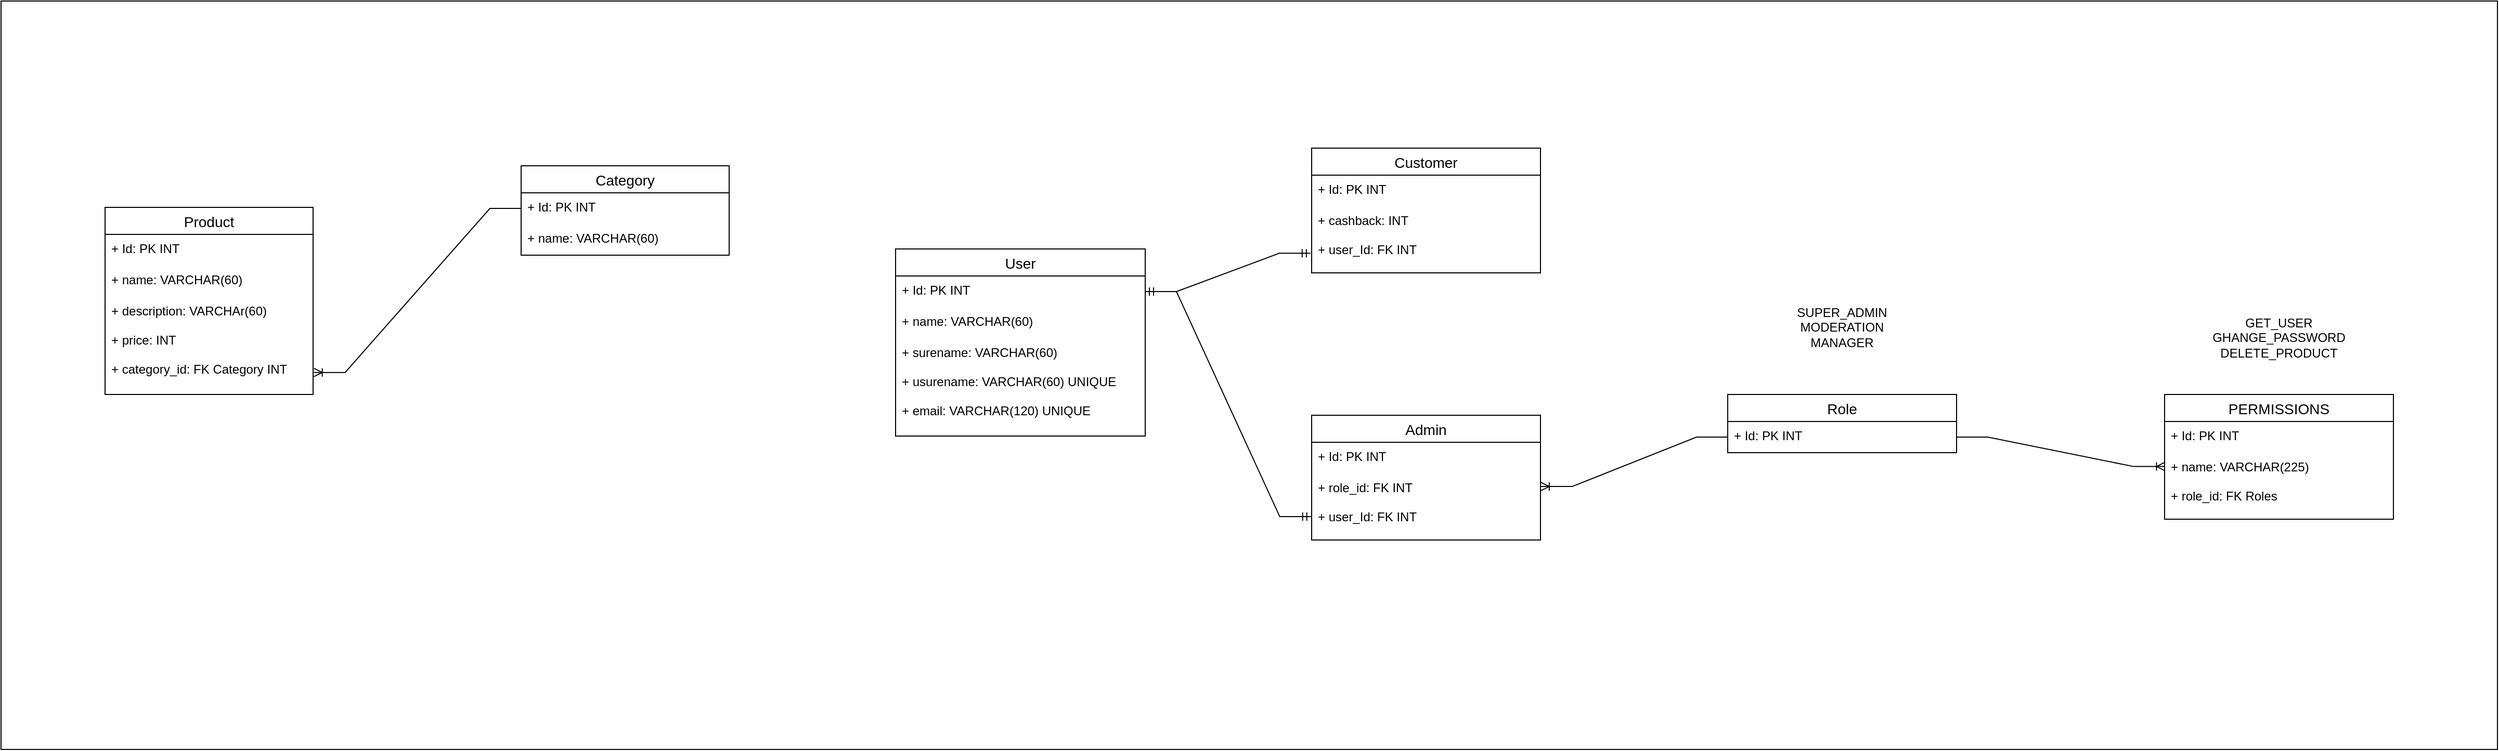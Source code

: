 <mxfile version="20.8.23"><diagram id="R2lEEEUBdFMjLlhIrx00" name="Page-1"><mxGraphModel dx="3363" dy="1910" grid="1" gridSize="10" guides="1" tooltips="1" connect="1" arrows="1" fold="1" page="1" pageScale="1" pageWidth="3300" pageHeight="4681" math="0" shadow="0" extFonts="Permanent Marker^https://fonts.googleapis.com/css?family=Permanent+Marker"><root><mxCell id="0"/><mxCell id="1" parent="0"/><mxCell id="68t_fECuj05GLeHBb6RO-40" value="" style="rounded=0;whiteSpace=wrap;html=1;" vertex="1" parent="1"><mxGeometry y="960" width="2400" height="720" as="geometry"/></mxCell><mxCell id="68t_fECuj05GLeHBb6RO-3" value="Product" style="swimlane;fontStyle=0;childLayout=stackLayout;horizontal=1;startSize=26;horizontalStack=0;resizeParent=1;resizeParentMax=0;resizeLast=0;collapsible=1;marginBottom=0;align=center;fontSize=14;" vertex="1" parent="1"><mxGeometry x="100" y="1158.5" width="200" height="180" as="geometry"/></mxCell><mxCell id="68t_fECuj05GLeHBb6RO-4" value="+ Id: PK INT" style="text;strokeColor=none;fillColor=none;spacingLeft=4;spacingRight=4;overflow=hidden;rotatable=0;points=[[0,0.5],[1,0.5]];portConstraint=eastwest;fontSize=12;" vertex="1" parent="68t_fECuj05GLeHBb6RO-3"><mxGeometry y="26" width="200" height="30" as="geometry"/></mxCell><mxCell id="68t_fECuj05GLeHBb6RO-5" value="+ name: VARCHAR(60)" style="text;strokeColor=none;fillColor=none;spacingLeft=4;spacingRight=4;overflow=hidden;rotatable=0;points=[[0,0.5],[1,0.5]];portConstraint=eastwest;fontSize=12;" vertex="1" parent="68t_fECuj05GLeHBb6RO-3"><mxGeometry y="56" width="200" height="30" as="geometry"/></mxCell><mxCell id="68t_fECuj05GLeHBb6RO-6" value="+ description: VARCHAr(60)&#10;&#10;+ price: INT&#10;&#10;+ category_id: FK Category INT" style="text;strokeColor=none;fillColor=none;spacingLeft=4;spacingRight=4;overflow=hidden;rotatable=0;points=[[0,0.5],[1,0.5]];portConstraint=eastwest;fontSize=12;" vertex="1" parent="68t_fECuj05GLeHBb6RO-3"><mxGeometry y="86" width="200" height="94" as="geometry"/></mxCell><mxCell id="68t_fECuj05GLeHBb6RO-9" value="Category" style="swimlane;fontStyle=0;childLayout=stackLayout;horizontal=1;startSize=26;horizontalStack=0;resizeParent=1;resizeParentMax=0;resizeLast=0;collapsible=1;marginBottom=0;align=center;fontSize=14;" vertex="1" parent="1"><mxGeometry x="500" y="1118.5" width="200" height="86" as="geometry"/></mxCell><mxCell id="68t_fECuj05GLeHBb6RO-10" value="+ Id: PK INT" style="text;strokeColor=none;fillColor=none;spacingLeft=4;spacingRight=4;overflow=hidden;rotatable=0;points=[[0,0.5],[1,0.5]];portConstraint=eastwest;fontSize=12;" vertex="1" parent="68t_fECuj05GLeHBb6RO-9"><mxGeometry y="26" width="200" height="30" as="geometry"/></mxCell><mxCell id="68t_fECuj05GLeHBb6RO-11" value="+ name: VARCHAR(60)" style="text;strokeColor=none;fillColor=none;spacingLeft=4;spacingRight=4;overflow=hidden;rotatable=0;points=[[0,0.5],[1,0.5]];portConstraint=eastwest;fontSize=12;" vertex="1" parent="68t_fECuj05GLeHBb6RO-9"><mxGeometry y="56" width="200" height="30" as="geometry"/></mxCell><mxCell id="68t_fECuj05GLeHBb6RO-13" value="" style="edgeStyle=entityRelationEdgeStyle;fontSize=12;html=1;endArrow=ERoneToMany;rounded=0;exitX=0;exitY=0.5;exitDx=0;exitDy=0;entryX=1.004;entryY=0.775;entryDx=0;entryDy=0;entryPerimeter=0;" edge="1" parent="1" source="68t_fECuj05GLeHBb6RO-10" target="68t_fECuj05GLeHBb6RO-6"><mxGeometry width="100" height="100" relative="1" as="geometry"><mxPoint x="390" y="1338.5" as="sourcePoint"/><mxPoint x="430" y="1308.5" as="targetPoint"/></mxGeometry></mxCell><mxCell id="68t_fECuj05GLeHBb6RO-14" value="User" style="swimlane;fontStyle=0;childLayout=stackLayout;horizontal=1;startSize=26;horizontalStack=0;resizeParent=1;resizeParentMax=0;resizeLast=0;collapsible=1;marginBottom=0;align=center;fontSize=14;" vertex="1" parent="1"><mxGeometry x="860" y="1198.5" width="240" height="180" as="geometry"/></mxCell><mxCell id="68t_fECuj05GLeHBb6RO-15" value="+ Id: PK INT" style="text;strokeColor=none;fillColor=none;spacingLeft=4;spacingRight=4;overflow=hidden;rotatable=0;points=[[0,0.5],[1,0.5]];portConstraint=eastwest;fontSize=12;" vertex="1" parent="68t_fECuj05GLeHBb6RO-14"><mxGeometry y="26" width="240" height="30" as="geometry"/></mxCell><mxCell id="68t_fECuj05GLeHBb6RO-16" value="+ name: VARCHAR(60)" style="text;strokeColor=none;fillColor=none;spacingLeft=4;spacingRight=4;overflow=hidden;rotatable=0;points=[[0,0.5],[1,0.5]];portConstraint=eastwest;fontSize=12;" vertex="1" parent="68t_fECuj05GLeHBb6RO-14"><mxGeometry y="56" width="240" height="30" as="geometry"/></mxCell><mxCell id="68t_fECuj05GLeHBb6RO-17" value="+ surename: VARCHAR(60)&#10;&#10;+ usurename: VARCHAR(60) UNIQUE&#10;&#10;+ email: VARCHAR(120) UNIQUE" style="text;strokeColor=none;fillColor=none;spacingLeft=4;spacingRight=4;overflow=hidden;rotatable=0;points=[[0,0.5],[1,0.5]];portConstraint=eastwest;fontSize=12;" vertex="1" parent="68t_fECuj05GLeHBb6RO-14"><mxGeometry y="86" width="240" height="94" as="geometry"/></mxCell><mxCell id="68t_fECuj05GLeHBb6RO-18" value="Customer" style="swimlane;fontStyle=0;childLayout=stackLayout;horizontal=1;startSize=26;horizontalStack=0;resizeParent=1;resizeParentMax=0;resizeLast=0;collapsible=1;marginBottom=0;align=center;fontSize=14;" vertex="1" parent="1"><mxGeometry x="1260" y="1101.5" width="220" height="120" as="geometry"/></mxCell><mxCell id="68t_fECuj05GLeHBb6RO-19" value="+ Id: PK INT" style="text;strokeColor=none;fillColor=none;spacingLeft=4;spacingRight=4;overflow=hidden;rotatable=0;points=[[0,0.5],[1,0.5]];portConstraint=eastwest;fontSize=12;" vertex="1" parent="68t_fECuj05GLeHBb6RO-18"><mxGeometry y="26" width="220" height="30" as="geometry"/></mxCell><mxCell id="68t_fECuj05GLeHBb6RO-20" value="+ cashback: INT&#10;&#10;+ user_Id: FK INT" style="text;strokeColor=none;fillColor=none;spacingLeft=4;spacingRight=4;overflow=hidden;rotatable=0;points=[[0,0.5],[1,0.5]];portConstraint=eastwest;fontSize=12;" vertex="1" parent="68t_fECuj05GLeHBb6RO-18"><mxGeometry y="56" width="220" height="64" as="geometry"/></mxCell><mxCell id="68t_fECuj05GLeHBb6RO-22" value="Admin" style="swimlane;fontStyle=0;childLayout=stackLayout;horizontal=1;startSize=26;horizontalStack=0;resizeParent=1;resizeParentMax=0;resizeLast=0;collapsible=1;marginBottom=0;align=center;fontSize=14;" vertex="1" parent="1"><mxGeometry x="1260" y="1358.5" width="220" height="120" as="geometry"/></mxCell><mxCell id="68t_fECuj05GLeHBb6RO-23" value="+ Id: PK INT" style="text;strokeColor=none;fillColor=none;spacingLeft=4;spacingRight=4;overflow=hidden;rotatable=0;points=[[0,0.5],[1,0.5]];portConstraint=eastwest;fontSize=12;" vertex="1" parent="68t_fECuj05GLeHBb6RO-22"><mxGeometry y="26" width="220" height="30" as="geometry"/></mxCell><mxCell id="68t_fECuj05GLeHBb6RO-24" value="+ role_id: FK INT&#10;&#10;+ user_Id: FK INT" style="text;strokeColor=none;fillColor=none;spacingLeft=4;spacingRight=4;overflow=hidden;rotatable=0;points=[[0,0.5],[1,0.5]];portConstraint=eastwest;fontSize=12;" vertex="1" parent="68t_fECuj05GLeHBb6RO-22"><mxGeometry y="56" width="220" height="64" as="geometry"/></mxCell><mxCell id="68t_fECuj05GLeHBb6RO-25" value="Role" style="swimlane;fontStyle=0;childLayout=stackLayout;horizontal=1;startSize=26;horizontalStack=0;resizeParent=1;resizeParentMax=0;resizeLast=0;collapsible=1;marginBottom=0;align=center;fontSize=14;" vertex="1" parent="1"><mxGeometry x="1660" y="1338.5" width="220" height="56" as="geometry"/></mxCell><mxCell id="68t_fECuj05GLeHBb6RO-26" value="+ Id: PK INT" style="text;strokeColor=none;fillColor=none;spacingLeft=4;spacingRight=4;overflow=hidden;rotatable=0;points=[[0,0.5],[1,0.5]];portConstraint=eastwest;fontSize=12;" vertex="1" parent="68t_fECuj05GLeHBb6RO-25"><mxGeometry y="26" width="220" height="30" as="geometry"/></mxCell><mxCell id="68t_fECuj05GLeHBb6RO-28" value="" style="edgeStyle=entityRelationEdgeStyle;fontSize=12;html=1;endArrow=ERmandOne;startArrow=ERmandOne;rounded=0;exitX=1;exitY=0.5;exitDx=0;exitDy=0;entryX=-0.005;entryY=0.706;entryDx=0;entryDy=0;entryPerimeter=0;" edge="1" parent="1" source="68t_fECuj05GLeHBb6RO-15" target="68t_fECuj05GLeHBb6RO-20"><mxGeometry width="100" height="100" relative="1" as="geometry"><mxPoint x="1110" y="1238.5" as="sourcePoint"/><mxPoint x="1260" y="1358.5" as="targetPoint"/></mxGeometry></mxCell><mxCell id="68t_fECuj05GLeHBb6RO-29" value="" style="edgeStyle=entityRelationEdgeStyle;fontSize=12;html=1;endArrow=ERmandOne;startArrow=ERmandOne;rounded=0;exitX=1;exitY=0.5;exitDx=0;exitDy=0;entryX=-0.003;entryY=0.649;entryDx=0;entryDy=0;entryPerimeter=0;" edge="1" parent="1" source="68t_fECuj05GLeHBb6RO-15" target="68t_fECuj05GLeHBb6RO-24"><mxGeometry width="100" height="100" relative="1" as="geometry"><mxPoint x="1190" y="1448.5" as="sourcePoint"/><mxPoint x="1290" y="1348.5" as="targetPoint"/></mxGeometry></mxCell><mxCell id="68t_fECuj05GLeHBb6RO-30" value="" style="edgeStyle=entityRelationEdgeStyle;fontSize=12;html=1;endArrow=ERoneToMany;rounded=0;exitX=0;exitY=0.5;exitDx=0;exitDy=0;entryX=1.002;entryY=0.196;entryDx=0;entryDy=0;entryPerimeter=0;" edge="1" parent="1" source="68t_fECuj05GLeHBb6RO-26" target="68t_fECuj05GLeHBb6RO-24"><mxGeometry width="100" height="100" relative="1" as="geometry"><mxPoint x="1550" y="1458.5" as="sourcePoint"/><mxPoint x="1480" y="1428.5" as="targetPoint"/></mxGeometry></mxCell><mxCell id="68t_fECuj05GLeHBb6RO-34" value="SUPER_ADMIN&lt;br&gt;MODERATION&lt;br&gt;MANAGER" style="text;html=1;strokeColor=none;fillColor=none;align=center;verticalAlign=middle;whiteSpace=wrap;rounded=0;" vertex="1" parent="1"><mxGeometry x="1715" y="1238.5" width="110" height="70" as="geometry"/></mxCell><mxCell id="68t_fECuj05GLeHBb6RO-35" value="PERMISSIONS" style="swimlane;fontStyle=0;childLayout=stackLayout;horizontal=1;startSize=26;horizontalStack=0;resizeParent=1;resizeParentMax=0;resizeLast=0;collapsible=1;marginBottom=0;align=center;fontSize=14;" vertex="1" parent="1"><mxGeometry x="2080" y="1338.5" width="220" height="120" as="geometry"/></mxCell><mxCell id="68t_fECuj05GLeHBb6RO-36" value="+ Id: PK INT" style="text;strokeColor=none;fillColor=none;spacingLeft=4;spacingRight=4;overflow=hidden;rotatable=0;points=[[0,0.5],[1,0.5]];portConstraint=eastwest;fontSize=12;" vertex="1" parent="68t_fECuj05GLeHBb6RO-35"><mxGeometry y="26" width="220" height="30" as="geometry"/></mxCell><mxCell id="68t_fECuj05GLeHBb6RO-37" value="+ name: VARCHAR(225)&#10;&#10;+ role_id: FK Roles" style="text;strokeColor=none;fillColor=none;spacingLeft=4;spacingRight=4;overflow=hidden;rotatable=0;points=[[0,0.5],[1,0.5]];portConstraint=eastwest;fontSize=12;" vertex="1" parent="68t_fECuj05GLeHBb6RO-35"><mxGeometry y="56" width="220" height="64" as="geometry"/></mxCell><mxCell id="68t_fECuj05GLeHBb6RO-38" value="" style="edgeStyle=entityRelationEdgeStyle;fontSize=12;html=1;endArrow=ERoneToMany;rounded=0;entryX=0.001;entryY=0.208;entryDx=0;entryDy=0;entryPerimeter=0;exitX=1;exitY=0.5;exitDx=0;exitDy=0;" edge="1" parent="1" source="68t_fECuj05GLeHBb6RO-26" target="68t_fECuj05GLeHBb6RO-37"><mxGeometry width="100" height="100" relative="1" as="geometry"><mxPoint x="1970" y="1478.5" as="sourcePoint"/><mxPoint x="2070" y="1378.5" as="targetPoint"/></mxGeometry></mxCell><mxCell id="68t_fECuj05GLeHBb6RO-39" value="GET_USER&lt;br&gt;GHANGE_PASSWORD&lt;br&gt;DELETE_PRODUCT" style="text;html=1;strokeColor=none;fillColor=none;align=center;verticalAlign=middle;whiteSpace=wrap;rounded=0;" vertex="1" parent="1"><mxGeometry x="2125" y="1248.5" width="130" height="70" as="geometry"/></mxCell></root></mxGraphModel></diagram></mxfile>